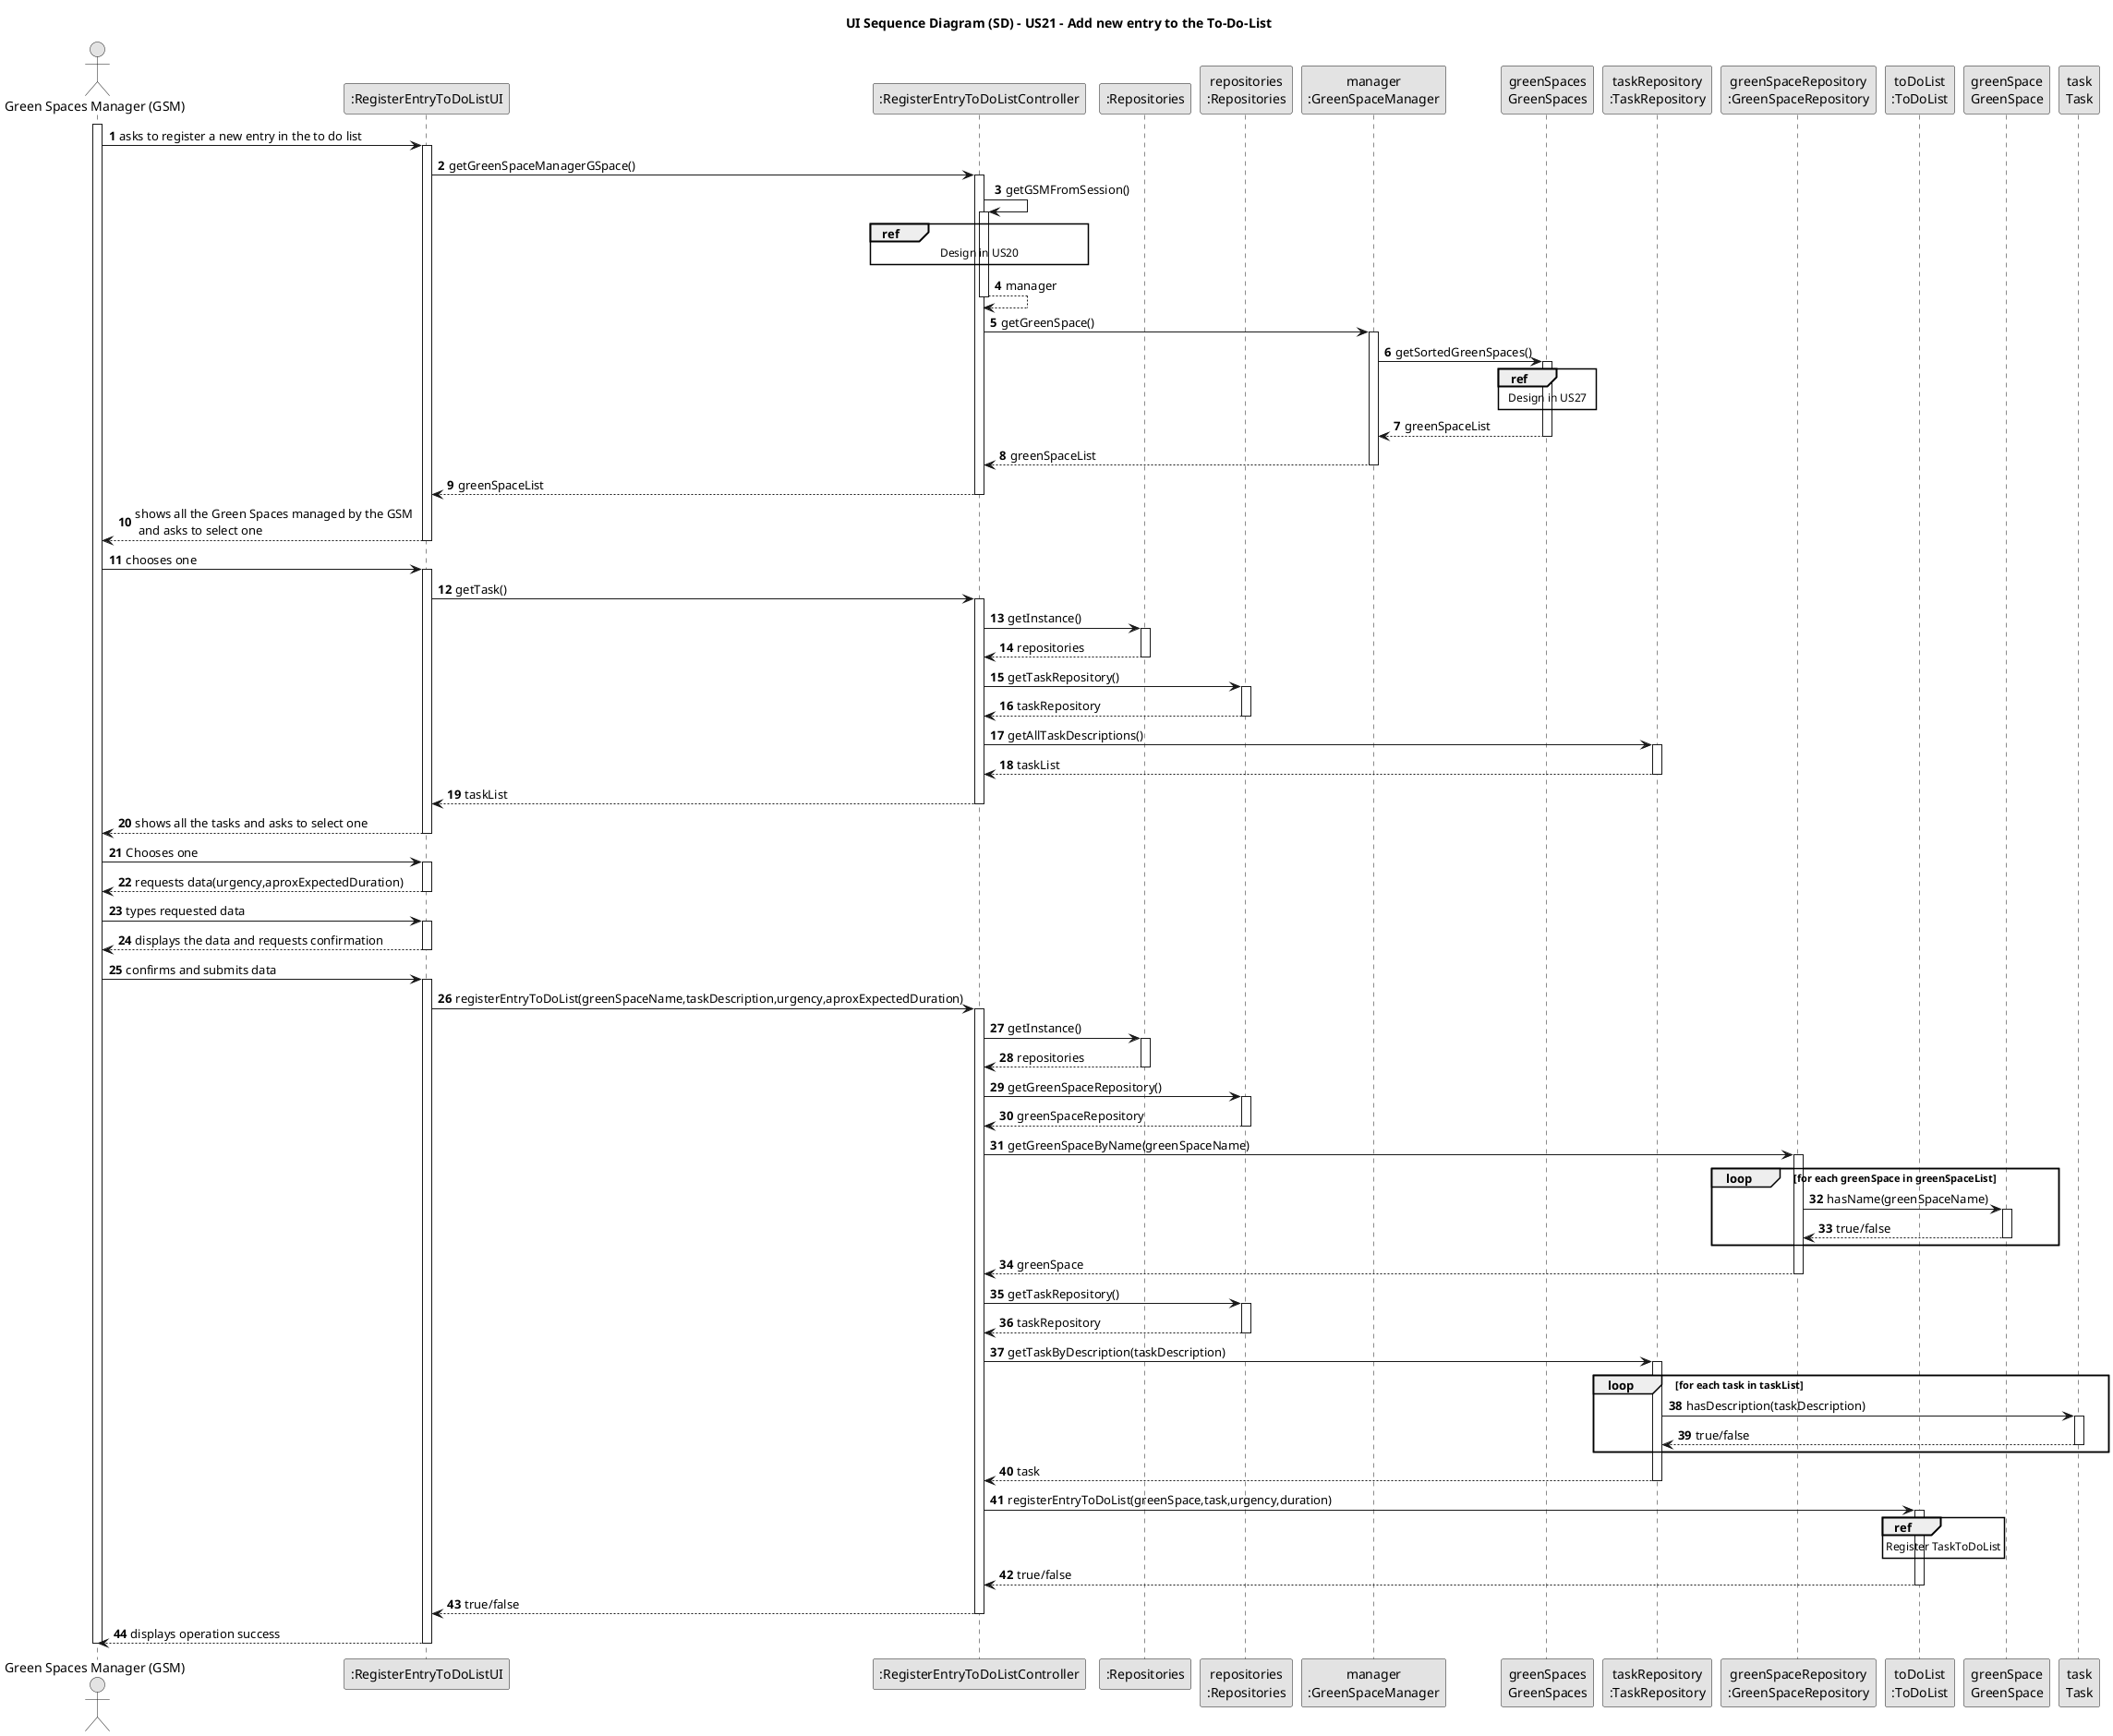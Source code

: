 @startuml
skinparam monochrome true
skinparam packageStyle rectangle
skinparam shadowing false

title UI Sequence Diagram (SD) - US21 - Add new entry to the To-Do-List

autonumber

'hide footbox
actor "Green Spaces Manager (GSM)" as GSM
participant ":RegisterEntryToDoListUI" as UI
participant ":RegisterEntryToDoListController" as CTRL
participant ":Repositories" as RepositorySingleton
participant "repositories\n:Repositories" as PLAT
participant "manager\n:GreenSpaceManager" as GSMO
participant "greenSpaces\nGreenSpaces" as GREENSPACES
participant "taskRepository\n:TaskRepository" as TR
participant "greenSpaceRepository\n:GreenSpaceRepository" as GSR
participant "toDoList\n:ToDoList" as TDL
participant "greenSpace\nGreenSpace" as GREENSPACE
participant "task\nTask" as TASK

activate GSM

        GSM -> UI : asks to register a new entry in the to do list
    activate UI

        UI -> CTRL : getGreenSpaceManagerGSpace()
    activate CTRL

        CTRL -> CTRL : getGSMFromSession()
    activate CTRL

        ref over CTRL
            Design in US20
        end ref

        CTRL --> CTRL : manager
    deactivate CTRL

        CTRL -> GSMO : getGreenSpace()
    activate GSMO

        GSMO -> GREENSPACES : getSortedGreenSpaces()
    activate GREENSPACES

        ref over GREENSPACES
            Design in US27
        end ref

        GREENSPACES --> GSMO : greenSpaceList
    deactivate GREENSPACES

        GSMO --> CTRL : greenSpaceList

    deactivate GSMO

        CTRL --> UI : greenSpaceList
    deactivate CTRL

        UI --> GSM : shows all the Green Spaces managed by the GSM \n and asks to select one
    deactivate UI

        GSM->UI: chooses one
    activate UI

        UI-> CTRL : getTask()
    activate CTRL

        CTRL -> RepositorySingleton : getInstance()
    activate RepositorySingleton

        RepositorySingleton --> CTRL: repositories
    deactivate RepositorySingleton

        CTRL -> PLAT: getTaskRepository()
    activate PLAT

        PLAT --> CTRL: taskRepository
    deactivate PLAT

        CTRL -> TR : getAllTaskDescriptions()
    activate TR

        TR --> CTRL : taskList
    deactivate TR

        CTRL --> UI : taskList
    deactivate CTRL

        UI --> GSM : shows all the tasks and asks to select one
    deactivate UI

        GSM -> UI : Chooses one
    activate UI

        UI --> GSM : requests data(urgency,aproxExpectedDuration)
    deactivate UI

        GSM -> UI : types requested data
    activate UI

        UI --> GSM : displays the data and requests confirmation
    deactivate UI

        GSM -> UI : confirms and submits data
    activate UI

        UI -> CTRL: registerEntryToDoList(greenSpaceName,taskDescription,urgency,aproxExpectedDuration)
    activate CTRL

        CTRL -> RepositorySingleton : getInstance()
    activate RepositorySingleton

        RepositorySingleton --> CTRL: repositories
    deactivate RepositorySingleton

        CTRL -> PLAT: getGreenSpaceRepository()
    activate PLAT

        PLAT --> CTRL: greenSpaceRepository
    deactivate PLAT

        CTRL -> GSR : getGreenSpaceByName(greenSpaceName)
    activate GSR

        loop for each greenSpace in greenSpaceList

        GSR -> GREENSPACE : hasName(greenSpaceName)

        activate GREENSPACE

            GREENSPACE --> GSR : true/false

        deactivate GREENSPACE

        end

        GSR --> CTRL : greenSpace
    deactivate GSR

        CTRL -> PLAT: getTaskRepository()
    activate PLAT

        PLAT --> CTRL: taskRepository
    deactivate PLAT

        CTRL -> TR : getTaskByDescription(taskDescription)
    activate TR
        loop for each task in taskList

        TR -> TASK : hasDescription(taskDescription)

        activate TASK

            TASK --> TR : true/false

        deactivate TASK

        end

        TR --> CTRL : task
    deactivate TR

        CTRL -> TDL : registerEntryToDoList(greenSpace,task,urgency,duration)
    activate TDL

        ref over TDL
            Register TaskToDoList
        end

        TDL --> CTRL : true/false
    deactivate TDL

        CTRL --> UI : true/false
    deactivate CTRL

        UI --> GSM : displays operation success
    deactivate UI

deactivate GSM
@enduml
